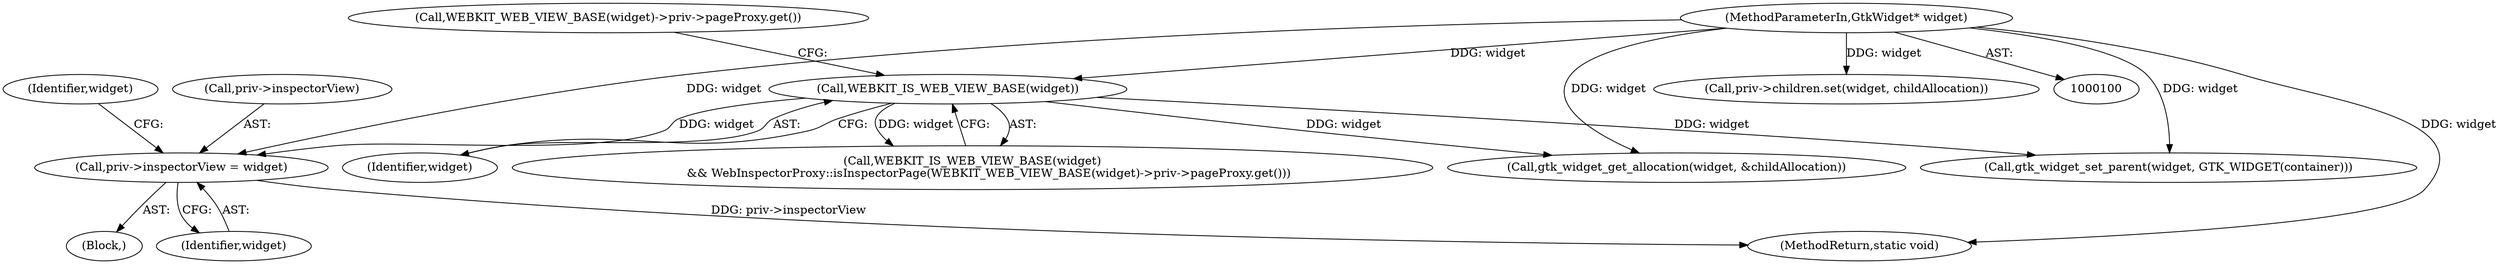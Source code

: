 digraph "0_Chrome_3bbc818ed1a7b63b8290bbde9ae975956748cb8a@pointer" {
"1000127" [label="(Call,priv->inspectorView = widget)"];
"1000117" [label="(Call,WEBKIT_IS_WEB_VIEW_BASE(widget))"];
"1000102" [label="(MethodParameterIn,GtkWidget* widget)"];
"1000146" [label="(MethodReturn,static void)"];
"1000139" [label="(Call,priv->children.set(widget, childAllocation))"];
"1000131" [label="(Identifier,widget)"];
"1000117" [label="(Call,WEBKIT_IS_WEB_VIEW_BASE(widget))"];
"1000127" [label="(Call,priv->inspectorView = widget)"];
"1000128" [label="(Call,priv->inspectorView)"];
"1000120" [label="(Call,WEBKIT_WEB_VIEW_BASE(widget)->priv->pageProxy.get())"];
"1000142" [label="(Call,gtk_widget_set_parent(widget, GTK_WIDGET(container)))"];
"1000102" [label="(MethodParameterIn,GtkWidget* widget)"];
"1000118" [label="(Identifier,widget)"];
"1000121" [label="(Block,)"];
"1000135" [label="(Call,gtk_widget_get_allocation(widget, &childAllocation))"];
"1000116" [label="(Call,WEBKIT_IS_WEB_VIEW_BASE(widget)\n         && WebInspectorProxy::isInspectorPage(WEBKIT_WEB_VIEW_BASE(widget)->priv->pageProxy.get()))"];
"1000143" [label="(Identifier,widget)"];
"1000127" -> "1000121"  [label="AST: "];
"1000127" -> "1000131"  [label="CFG: "];
"1000128" -> "1000127"  [label="AST: "];
"1000131" -> "1000127"  [label="AST: "];
"1000143" -> "1000127"  [label="CFG: "];
"1000127" -> "1000146"  [label="DDG: priv->inspectorView"];
"1000117" -> "1000127"  [label="DDG: widget"];
"1000102" -> "1000127"  [label="DDG: widget"];
"1000117" -> "1000116"  [label="AST: "];
"1000117" -> "1000118"  [label="CFG: "];
"1000118" -> "1000117"  [label="AST: "];
"1000120" -> "1000117"  [label="CFG: "];
"1000116" -> "1000117"  [label="CFG: "];
"1000117" -> "1000116"  [label="DDG: widget"];
"1000102" -> "1000117"  [label="DDG: widget"];
"1000117" -> "1000135"  [label="DDG: widget"];
"1000117" -> "1000142"  [label="DDG: widget"];
"1000102" -> "1000100"  [label="AST: "];
"1000102" -> "1000146"  [label="DDG: widget"];
"1000102" -> "1000135"  [label="DDG: widget"];
"1000102" -> "1000139"  [label="DDG: widget"];
"1000102" -> "1000142"  [label="DDG: widget"];
}
